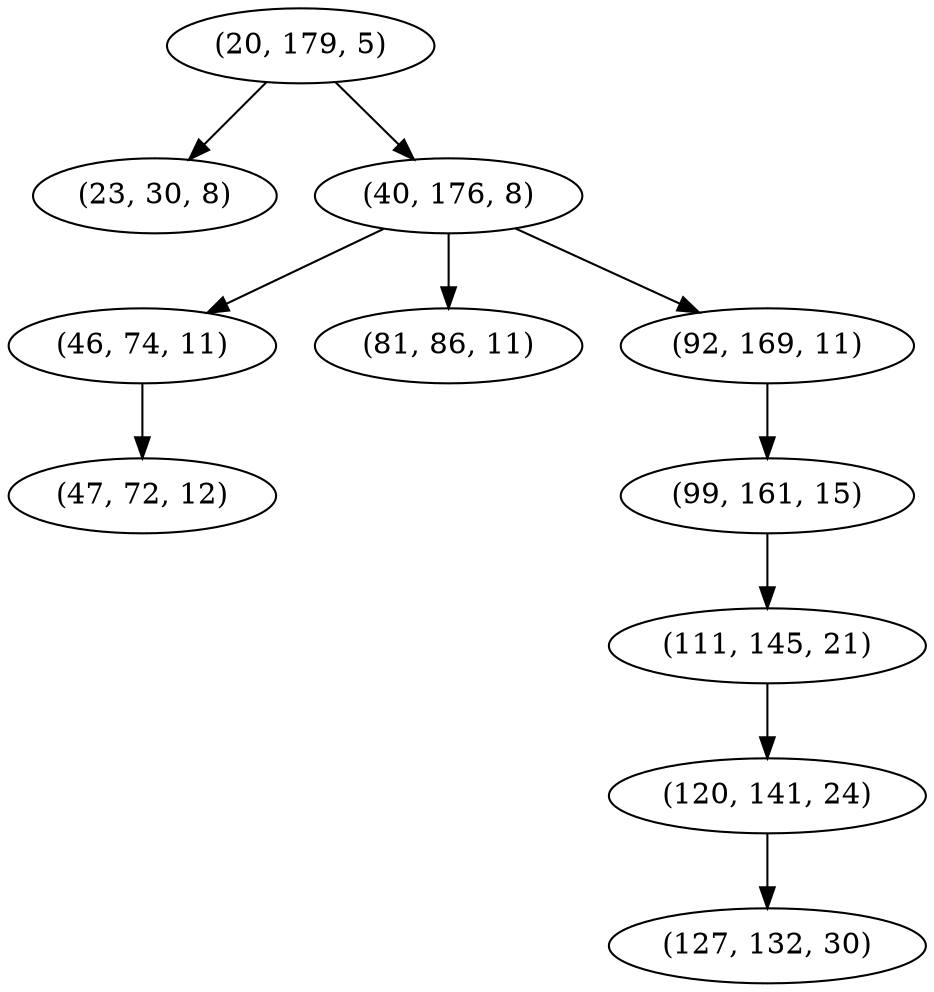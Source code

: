digraph tree {
    "(20, 179, 5)";
    "(23, 30, 8)";
    "(40, 176, 8)";
    "(46, 74, 11)";
    "(47, 72, 12)";
    "(81, 86, 11)";
    "(92, 169, 11)";
    "(99, 161, 15)";
    "(111, 145, 21)";
    "(120, 141, 24)";
    "(127, 132, 30)";
    "(20, 179, 5)" -> "(23, 30, 8)";
    "(20, 179, 5)" -> "(40, 176, 8)";
    "(40, 176, 8)" -> "(46, 74, 11)";
    "(40, 176, 8)" -> "(81, 86, 11)";
    "(40, 176, 8)" -> "(92, 169, 11)";
    "(46, 74, 11)" -> "(47, 72, 12)";
    "(92, 169, 11)" -> "(99, 161, 15)";
    "(99, 161, 15)" -> "(111, 145, 21)";
    "(111, 145, 21)" -> "(120, 141, 24)";
    "(120, 141, 24)" -> "(127, 132, 30)";
}
